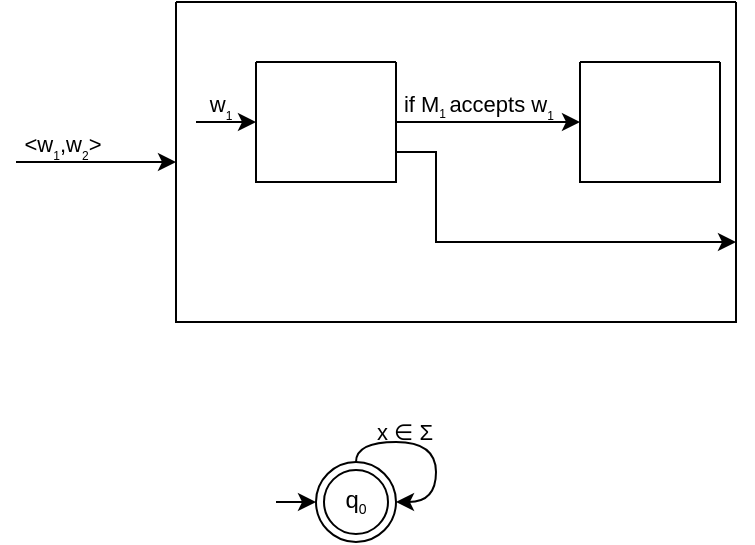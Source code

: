 <mxfile version="24.8.4">
  <diagram name="Page-1" id="SnggOhL0bF-fbKbwRVi7">
    <mxGraphModel dx="336" dy="184" grid="1" gridSize="10" guides="1" tooltips="1" connect="1" arrows="1" fold="1" page="1" pageScale="1" pageWidth="1100" pageHeight="850" math="0" shadow="0">
      <root>
        <mxCell id="0" />
        <mxCell id="1" parent="0" />
        <mxCell id="FqZYB0PS29DUBs86Byrz-2" style="rounded=0;orthogonalLoop=1;jettySize=auto;html=1;entryX=0;entryY=0.5;entryDx=0;entryDy=0;" parent="1" target="FqZYB0PS29DUBs86Byrz-1" edge="1">
          <mxGeometry relative="1" as="geometry">
            <mxPoint x="60.0" y="110" as="targetPoint" />
            <mxPoint x="50" y="110" as="sourcePoint" />
          </mxGeometry>
        </mxCell>
        <mxCell id="FqZYB0PS29DUBs86Byrz-3" value="&amp;lt;w&lt;sub&gt;&lt;font style=&quot;font-size: 6px;&quot;&gt;1&lt;/font&gt;&lt;/sub&gt;,w&lt;sub&gt;&lt;font style=&quot;font-size: 6px;&quot;&gt;2&lt;/font&gt;&lt;/sub&gt;&amp;gt;" style="edgeLabel;html=1;align=center;verticalAlign=middle;resizable=0;points=[];labelBackgroundColor=none;" parent="FqZYB0PS29DUBs86Byrz-2" vertex="1" connectable="0">
          <mxGeometry x="-0.879" y="1" relative="1" as="geometry">
            <mxPoint x="18" y="-6" as="offset" />
          </mxGeometry>
        </mxCell>
        <mxCell id="FqZYB0PS29DUBs86Byrz-1" value="" style="swimlane;startSize=0;container=0;" parent="1" vertex="1">
          <mxGeometry x="130" y="30" width="280" height="160" as="geometry" />
        </mxCell>
        <mxCell id="FqZYB0PS29DUBs86Byrz-5" style="rounded=0;orthogonalLoop=1;jettySize=auto;html=1;entryX=0;entryY=0.5;entryDx=0;entryDy=0;" parent="FqZYB0PS29DUBs86Byrz-1" target="FqZYB0PS29DUBs86Byrz-4" edge="1">
          <mxGeometry relative="1" as="geometry">
            <mxPoint x="10" y="60" as="targetPoint" />
            <mxPoint x="10" y="60" as="sourcePoint" />
          </mxGeometry>
        </mxCell>
        <mxCell id="FqZYB0PS29DUBs86Byrz-7" value="w&lt;sub&gt;&lt;font style=&quot;font-size: 6px;&quot;&gt;1&lt;/font&gt;&lt;/sub&gt;" style="edgeLabel;html=1;align=center;verticalAlign=middle;resizable=0;points=[];labelBackgroundColor=none;" parent="FqZYB0PS29DUBs86Byrz-5" vertex="1" connectable="0">
          <mxGeometry x="-0.22" relative="1" as="geometry">
            <mxPoint y="-7" as="offset" />
          </mxGeometry>
        </mxCell>
        <mxCell id="FqZYB0PS29DUBs86Byrz-11" style="edgeStyle=orthogonalEdgeStyle;rounded=0;orthogonalLoop=1;jettySize=auto;html=1;entryX=1;entryY=0.75;entryDx=0;entryDy=0;exitX=1;exitY=0.75;exitDx=0;exitDy=0;" parent="FqZYB0PS29DUBs86Byrz-1" source="FqZYB0PS29DUBs86Byrz-4" target="FqZYB0PS29DUBs86Byrz-1" edge="1">
          <mxGeometry relative="1" as="geometry">
            <Array as="points">
              <mxPoint x="130" y="75" />
              <mxPoint x="130" y="120" />
            </Array>
          </mxGeometry>
        </mxCell>
        <mxCell id="FqZYB0PS29DUBs86Byrz-4" value="" style="swimlane;startSize=0;container=0;fontStyle=0;fontSize=11;" parent="FqZYB0PS29DUBs86Byrz-1" vertex="1">
          <mxGeometry x="40" y="30" width="70" height="60" as="geometry" />
        </mxCell>
        <mxCell id="FqZYB0PS29DUBs86Byrz-27" style="rounded=0;orthogonalLoop=1;jettySize=auto;html=1;entryX=0;entryY=0.5;entryDx=0;entryDy=0;exitX=1;exitY=0.5;exitDx=0;exitDy=0;" parent="FqZYB0PS29DUBs86Byrz-1" source="FqZYB0PS29DUBs86Byrz-4" target="FqZYB0PS29DUBs86Byrz-30" edge="1">
          <mxGeometry relative="1" as="geometry">
            <mxPoint x="140" y="60" as="targetPoint" />
            <mxPoint x="140" y="60" as="sourcePoint" />
          </mxGeometry>
        </mxCell>
        <mxCell id="FqZYB0PS29DUBs86Byrz-28" value="if M&lt;sub style=&quot;font-size: 6px;&quot;&gt;&lt;font style=&quot;font-size: 6px;&quot;&gt;1&lt;/font&gt;&amp;nbsp;&lt;/sub&gt;accepts w&lt;sub&gt;&lt;font style=&quot;font-size: 6px;&quot;&gt;1&lt;/font&gt;&lt;/sub&gt;&amp;nbsp;&lt;span style=&quot;color: rgba(0, 0, 0, 0); font-family: monospace; font-size: 0px; text-align: start;&quot;&gt;%3CmxGraphModel%3E%3Croot%3E%3CmxCell%20id%3D%220%22%2F%3E%3CmxCell%20id%3D%221%22%20parent%3D%220%22%2F%3E%3CmxCell%20id%3D%222%22%20value%3D%22w%26lt%3Bsub%26gt%3B%26lt%3Bfont%20style%3D%26quot%3Bfont-size%3A%206px%3B%26quot%3B%26gt%3B1%26lt%3B%2Ffont%26gt%3B%26lt%3B%2Fsub%26gt%3B%22%20style%3D%22edgeLabel%3Bhtml%3D1%3Balign%3Dcenter%3BverticalAlign%3Dmiddle%3Bresizable%3D0%3Bpoints%3D%5B%5D%3BlabelBackgroundColor%3Dnone%3B%22%20vertex%3D%221%22%20connectable%3D%220%22%20parent%3D%221%22%3E%3CmxGeometry%20x%3D%22221.837%22%20y%3D%22233.0%22%20as%3D%22geometry%22%2F%3E%3C%2FmxCell%3E%3C%2Froot%3E%3C%2FmxGraphModel%3E&lt;/span&gt;&amp;nbsp;" style="edgeLabel;html=1;align=center;verticalAlign=middle;resizable=0;points=[];labelBackgroundColor=none;" parent="FqZYB0PS29DUBs86Byrz-27" vertex="1" connectable="0">
          <mxGeometry x="-0.22" relative="1" as="geometry">
            <mxPoint x="8" y="-7" as="offset" />
          </mxGeometry>
        </mxCell>
        <mxCell id="FqZYB0PS29DUBs86Byrz-30" value="" style="swimlane;startSize=0;container=0;fontStyle=0;fontSize=11;" parent="FqZYB0PS29DUBs86Byrz-1" vertex="1">
          <mxGeometry x="202" y="30" width="70" height="60" as="geometry" />
        </mxCell>
        <mxCell id="jzDS4WsoctdfXtX03DRk-3" style="rounded=0;orthogonalLoop=1;jettySize=auto;html=1;entryX=0;entryY=0.5;entryDx=0;entryDy=0;" edge="1" parent="1" target="jzDS4WsoctdfXtX03DRk-1">
          <mxGeometry relative="1" as="geometry">
            <mxPoint x="190" y="280" as="targetPoint" />
            <mxPoint x="180" y="280" as="sourcePoint" />
          </mxGeometry>
        </mxCell>
        <mxCell id="jzDS4WsoctdfXtX03DRk-1" value="q&lt;sub&gt;&lt;font style=&quot;font-size: 7px;&quot;&gt;0&lt;/font&gt;&lt;/sub&gt;" style="ellipse;shape=doubleEllipse;whiteSpace=wrap;html=1;aspect=fixed;" vertex="1" parent="1">
          <mxGeometry x="200" y="260" width="40" height="40" as="geometry" />
        </mxCell>
        <mxCell id="jzDS4WsoctdfXtX03DRk-2" style="edgeStyle=orthogonalEdgeStyle;rounded=0;orthogonalLoop=1;jettySize=auto;html=1;entryX=1;entryY=0.5;entryDx=0;entryDy=0;curved=1;" edge="1" parent="1" source="jzDS4WsoctdfXtX03DRk-1" target="jzDS4WsoctdfXtX03DRk-1">
          <mxGeometry relative="1" as="geometry">
            <Array as="points">
              <mxPoint x="220" y="250" />
              <mxPoint x="260" y="250" />
              <mxPoint x="260" y="280" />
            </Array>
          </mxGeometry>
        </mxCell>
        <mxCell id="jzDS4WsoctdfXtX03DRk-7" value="x ∈ Σ" style="edgeLabel;html=1;align=center;verticalAlign=middle;resizable=0;points=[];labelBackgroundColor=none;" vertex="1" connectable="0" parent="jzDS4WsoctdfXtX03DRk-2">
          <mxGeometry x="-0.193" y="-1" relative="1" as="geometry">
            <mxPoint x="-7" y="-6" as="offset" />
          </mxGeometry>
        </mxCell>
      </root>
    </mxGraphModel>
  </diagram>
</mxfile>
